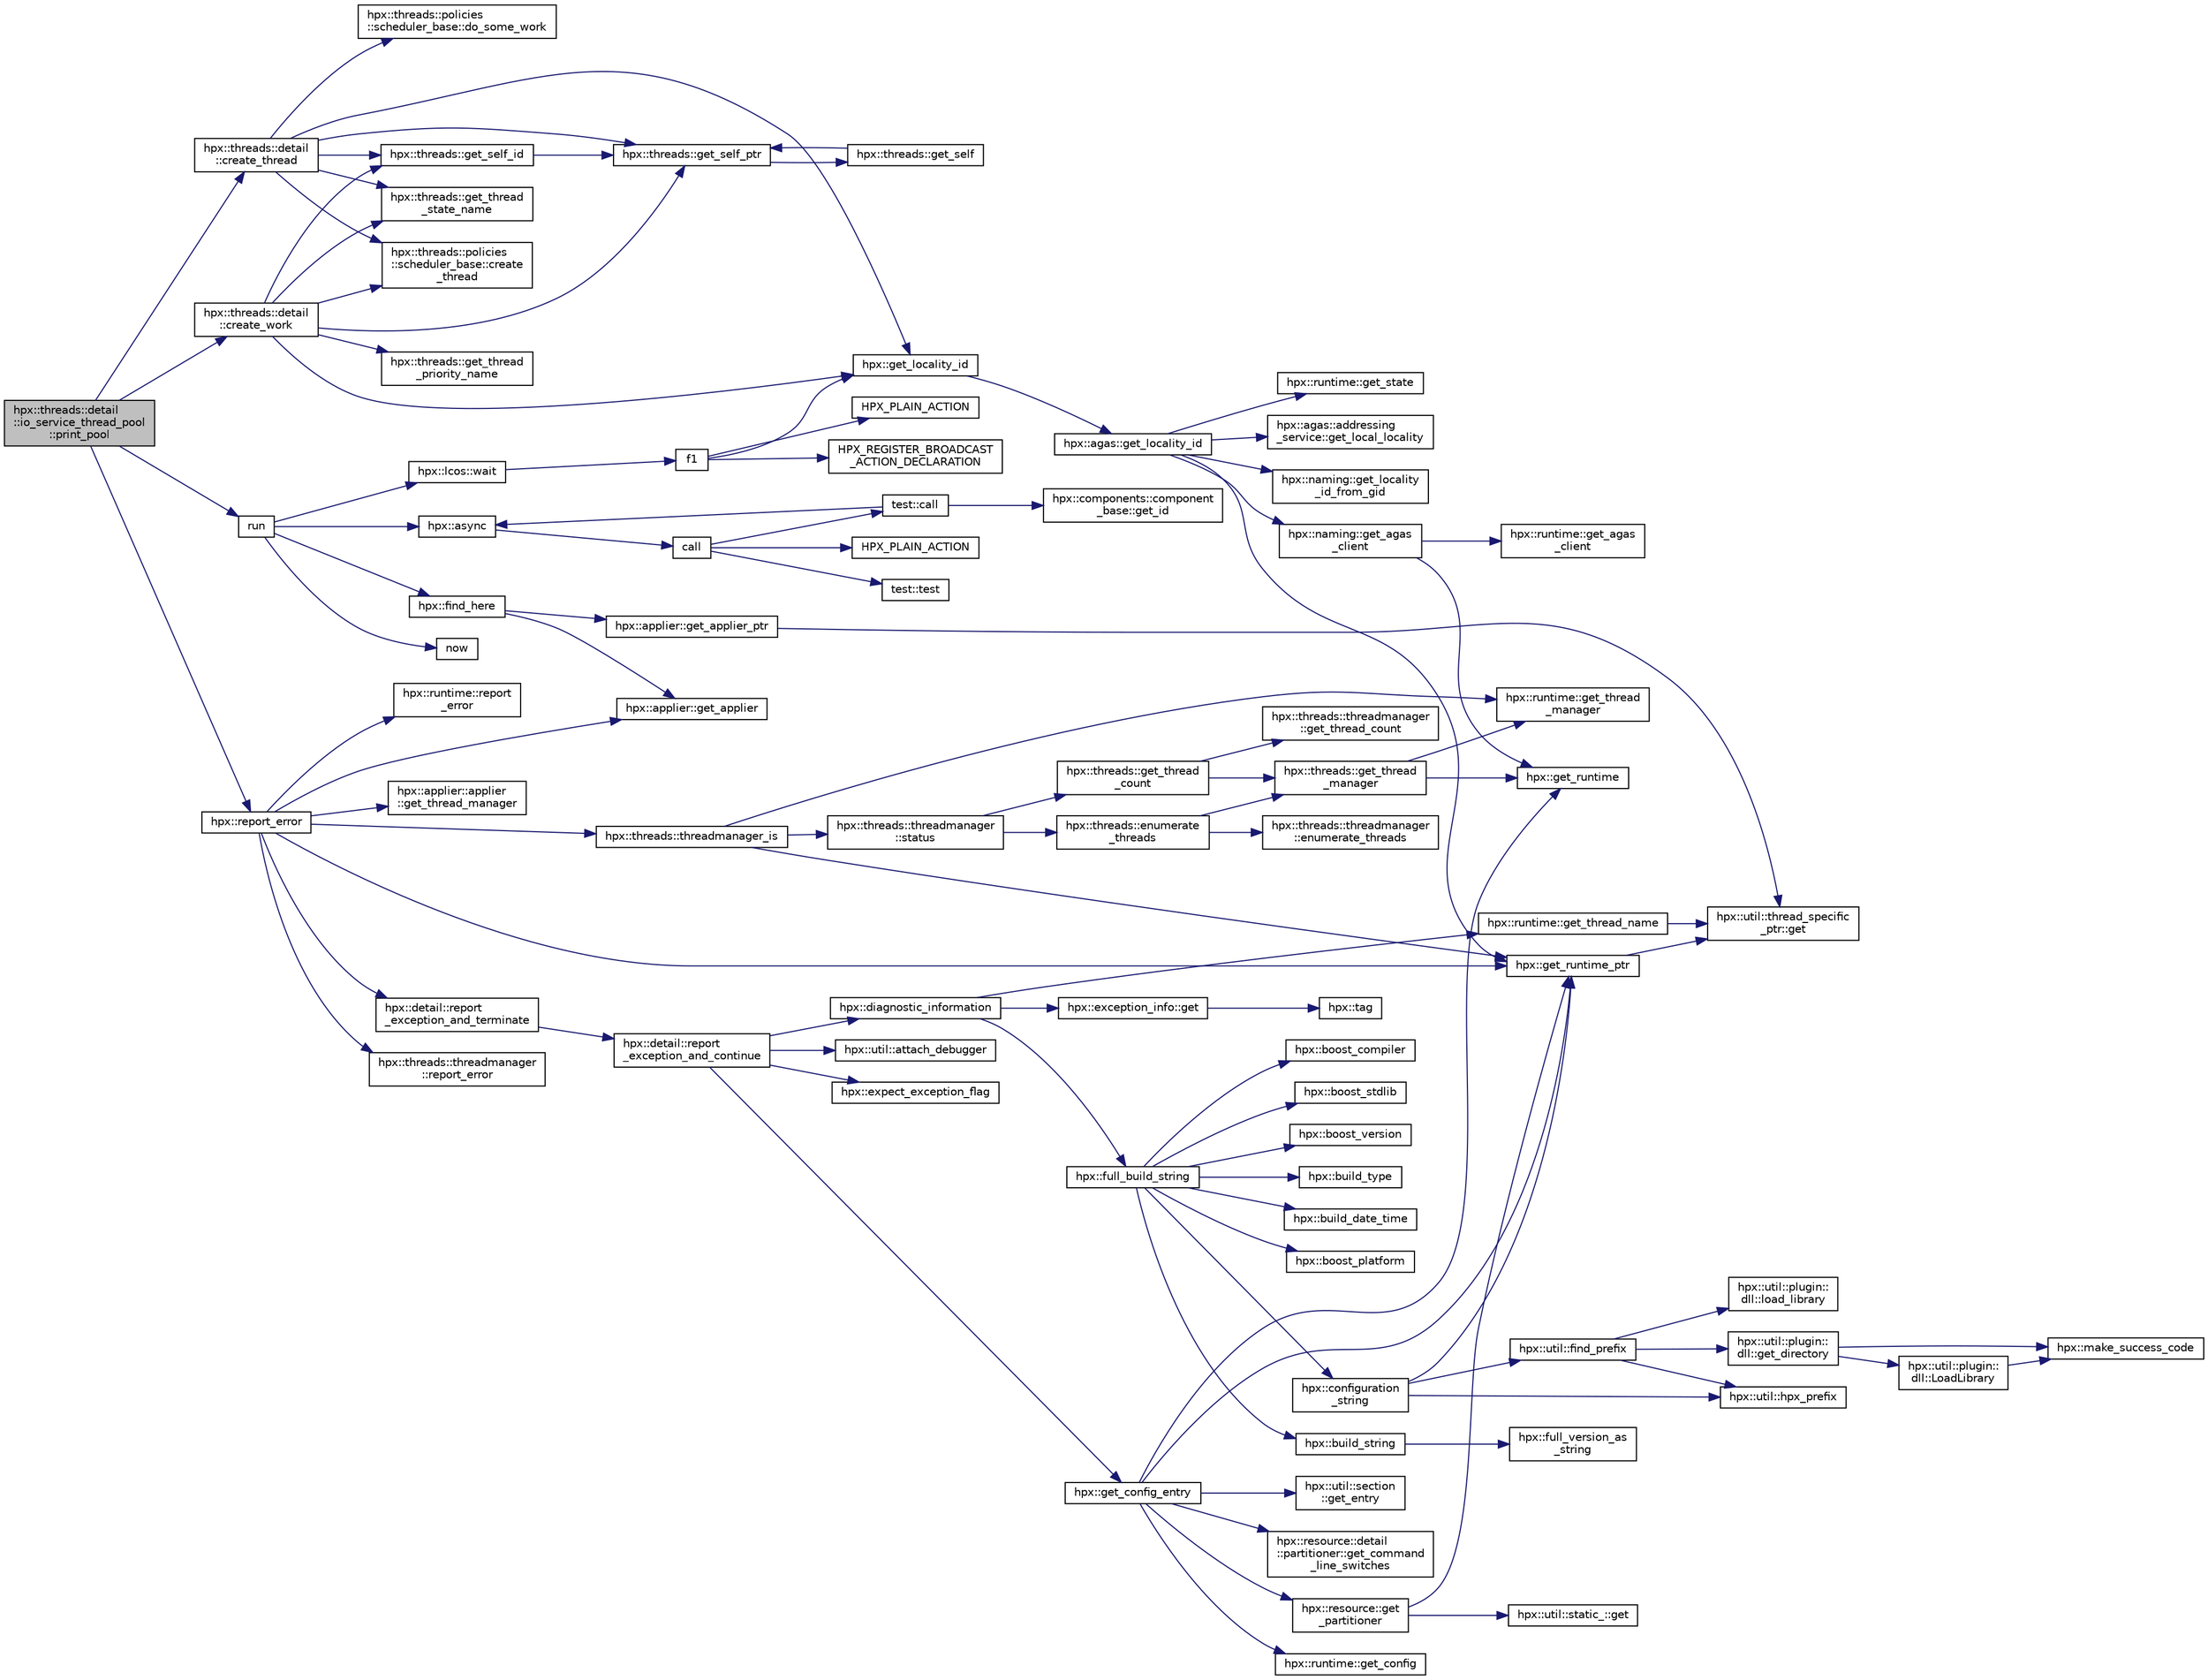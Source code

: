 digraph "hpx::threads::detail::io_service_thread_pool::print_pool"
{
  edge [fontname="Helvetica",fontsize="10",labelfontname="Helvetica",labelfontsize="10"];
  node [fontname="Helvetica",fontsize="10",shape=record];
  rankdir="LR";
  Node82 [label="hpx::threads::detail\l::io_service_thread_pool\l::print_pool",height=0.2,width=0.4,color="black", fillcolor="grey75", style="filled", fontcolor="black"];
  Node82 -> Node83 [color="midnightblue",fontsize="10",style="solid",fontname="Helvetica"];
  Node83 [label="hpx::threads::detail\l::create_thread",height=0.2,width=0.4,color="black", fillcolor="white", style="filled",URL="$d2/dd1/namespacehpx_1_1threads_1_1detail.html#a7e333273a07aca5a12fea02ff99e9e3a"];
  Node83 -> Node84 [color="midnightblue",fontsize="10",style="solid",fontname="Helvetica"];
  Node84 [label="hpx::threads::get_thread\l_state_name",height=0.2,width=0.4,color="black", fillcolor="white", style="filled",URL="$d7/d28/namespacehpx_1_1threads.html#a26f91ea8d2195f165c033241c5cd11db"];
  Node83 -> Node85 [color="midnightblue",fontsize="10",style="solid",fontname="Helvetica"];
  Node85 [label="hpx::threads::get_self_ptr",height=0.2,width=0.4,color="black", fillcolor="white", style="filled",URL="$d7/d28/namespacehpx_1_1threads.html#a22877ae347ad884cde3a51397dad6c53"];
  Node85 -> Node86 [color="midnightblue",fontsize="10",style="solid",fontname="Helvetica"];
  Node86 [label="hpx::threads::get_self",height=0.2,width=0.4,color="black", fillcolor="white", style="filled",URL="$d7/d28/namespacehpx_1_1threads.html#a07daf4d6d29233f20d66d41ab7b5b8e8"];
  Node86 -> Node85 [color="midnightblue",fontsize="10",style="solid",fontname="Helvetica"];
  Node83 -> Node87 [color="midnightblue",fontsize="10",style="solid",fontname="Helvetica"];
  Node87 [label="hpx::threads::get_self_id",height=0.2,width=0.4,color="black", fillcolor="white", style="filled",URL="$d7/d28/namespacehpx_1_1threads.html#afafe0f900b9fac3d4ed3c747625c1cfe"];
  Node87 -> Node85 [color="midnightblue",fontsize="10",style="solid",fontname="Helvetica"];
  Node83 -> Node88 [color="midnightblue",fontsize="10",style="solid",fontname="Helvetica"];
  Node88 [label="hpx::get_locality_id",height=0.2,width=0.4,color="black", fillcolor="white", style="filled",URL="$d8/d83/namespacehpx.html#a158d7c54a657bb364c1704033010697b",tooltip="Return the number of the locality this function is being called from. "];
  Node88 -> Node89 [color="midnightblue",fontsize="10",style="solid",fontname="Helvetica"];
  Node89 [label="hpx::agas::get_locality_id",height=0.2,width=0.4,color="black", fillcolor="white", style="filled",URL="$dc/d54/namespacehpx_1_1agas.html#a491cc2ddecdf0f1a9129900caa6a4d3e"];
  Node89 -> Node90 [color="midnightblue",fontsize="10",style="solid",fontname="Helvetica"];
  Node90 [label="hpx::get_runtime_ptr",height=0.2,width=0.4,color="black", fillcolor="white", style="filled",URL="$d8/d83/namespacehpx.html#af29daf2bb3e01b4d6495a1742b6cce64"];
  Node90 -> Node91 [color="midnightblue",fontsize="10",style="solid",fontname="Helvetica"];
  Node91 [label="hpx::util::thread_specific\l_ptr::get",height=0.2,width=0.4,color="black", fillcolor="white", style="filled",URL="$d4/d4c/structhpx_1_1util_1_1thread__specific__ptr.html#a3b27d8520710478aa41d1f74206bdba9"];
  Node89 -> Node92 [color="midnightblue",fontsize="10",style="solid",fontname="Helvetica"];
  Node92 [label="hpx::runtime::get_state",height=0.2,width=0.4,color="black", fillcolor="white", style="filled",URL="$d0/d7b/classhpx_1_1runtime.html#ab405f80e060dac95d624520f38b0524c"];
  Node89 -> Node93 [color="midnightblue",fontsize="10",style="solid",fontname="Helvetica"];
  Node93 [label="hpx::naming::get_agas\l_client",height=0.2,width=0.4,color="black", fillcolor="white", style="filled",URL="$d4/dc9/namespacehpx_1_1naming.html#a0408fffd5d34b620712a801b0ae3b032"];
  Node93 -> Node94 [color="midnightblue",fontsize="10",style="solid",fontname="Helvetica"];
  Node94 [label="hpx::get_runtime",height=0.2,width=0.4,color="black", fillcolor="white", style="filled",URL="$d8/d83/namespacehpx.html#aef902cc6c7dd3b9fbadf34d1e850a070"];
  Node93 -> Node95 [color="midnightblue",fontsize="10",style="solid",fontname="Helvetica"];
  Node95 [label="hpx::runtime::get_agas\l_client",height=0.2,width=0.4,color="black", fillcolor="white", style="filled",URL="$d0/d7b/classhpx_1_1runtime.html#aeb5dddd30d6b9861669af8ad44d1a96a"];
  Node89 -> Node96 [color="midnightblue",fontsize="10",style="solid",fontname="Helvetica"];
  Node96 [label="hpx::agas::addressing\l_service::get_local_locality",height=0.2,width=0.4,color="black", fillcolor="white", style="filled",URL="$db/d58/structhpx_1_1agas_1_1addressing__service.html#ab52c19a37c2a7a006c6c15f90ad0539c"];
  Node89 -> Node97 [color="midnightblue",fontsize="10",style="solid",fontname="Helvetica"];
  Node97 [label="hpx::naming::get_locality\l_id_from_gid",height=0.2,width=0.4,color="black", fillcolor="white", style="filled",URL="$d4/dc9/namespacehpx_1_1naming.html#a7fd43037784560bd04fda9b49e33529f"];
  Node83 -> Node98 [color="midnightblue",fontsize="10",style="solid",fontname="Helvetica"];
  Node98 [label="hpx::threads::policies\l::scheduler_base::create\l_thread",height=0.2,width=0.4,color="black", fillcolor="white", style="filled",URL="$dd/d7e/structhpx_1_1threads_1_1policies_1_1scheduler__base.html#ad3b05cd7f363cc8e8410ce368c3794e0"];
  Node83 -> Node99 [color="midnightblue",fontsize="10",style="solid",fontname="Helvetica"];
  Node99 [label="hpx::threads::policies\l::scheduler_base::do_some_work",height=0.2,width=0.4,color="black", fillcolor="white", style="filled",URL="$dd/d7e/structhpx_1_1threads_1_1policies_1_1scheduler__base.html#a90a27580175f350d99d4a6339ec8af29"];
  Node82 -> Node100 [color="midnightblue",fontsize="10",style="solid",fontname="Helvetica"];
  Node100 [label="hpx::threads::detail\l::create_work",height=0.2,width=0.4,color="black", fillcolor="white", style="filled",URL="$d2/dd1/namespacehpx_1_1threads_1_1detail.html#ae22384a3c1b1a1940032fad068fb54b1"];
  Node100 -> Node84 [color="midnightblue",fontsize="10",style="solid",fontname="Helvetica"];
  Node100 -> Node101 [color="midnightblue",fontsize="10",style="solid",fontname="Helvetica"];
  Node101 [label="hpx::threads::get_thread\l_priority_name",height=0.2,width=0.4,color="black", fillcolor="white", style="filled",URL="$d7/d28/namespacehpx_1_1threads.html#a9c6b2fec0c1cf5b06ff83ce756ca6d42"];
  Node100 -> Node85 [color="midnightblue",fontsize="10",style="solid",fontname="Helvetica"];
  Node100 -> Node87 [color="midnightblue",fontsize="10",style="solid",fontname="Helvetica"];
  Node100 -> Node88 [color="midnightblue",fontsize="10",style="solid",fontname="Helvetica"];
  Node100 -> Node98 [color="midnightblue",fontsize="10",style="solid",fontname="Helvetica"];
  Node82 -> Node102 [color="midnightblue",fontsize="10",style="solid",fontname="Helvetica"];
  Node102 [label="hpx::report_error",height=0.2,width=0.4,color="black", fillcolor="white", style="filled",URL="$d8/d83/namespacehpx.html#ad3a47f9cb15f1800be181e4f249a0ede",tooltip="The function report_error reports the given exception to the console. "];
  Node102 -> Node103 [color="midnightblue",fontsize="10",style="solid",fontname="Helvetica"];
  Node103 [label="hpx::threads::threadmanager_is",height=0.2,width=0.4,color="black", fillcolor="white", style="filled",URL="$d7/d28/namespacehpx_1_1threads.html#a79ebd37a6bd090d20a14cc85df4b6f73"];
  Node103 -> Node90 [color="midnightblue",fontsize="10",style="solid",fontname="Helvetica"];
  Node103 -> Node104 [color="midnightblue",fontsize="10",style="solid",fontname="Helvetica"];
  Node104 [label="hpx::runtime::get_thread\l_manager",height=0.2,width=0.4,color="black", fillcolor="white", style="filled",URL="$d0/d7b/classhpx_1_1runtime.html#a865b12d57fcd44a8d3dda3e35414f563"];
  Node103 -> Node105 [color="midnightblue",fontsize="10",style="solid",fontname="Helvetica"];
  Node105 [label="hpx::threads::threadmanager\l::status",height=0.2,width=0.4,color="black", fillcolor="white", style="filled",URL="$d5/daa/classhpx_1_1threads_1_1threadmanager.html#ad356526186c9d3ebfd1677bea135141c",tooltip="Return whether the thread manager is still running This returns the \"minimal state\", i.e. the state of the least advanced thread pool. "];
  Node105 -> Node106 [color="midnightblue",fontsize="10",style="solid",fontname="Helvetica"];
  Node106 [label="hpx::threads::get_thread\l_count",height=0.2,width=0.4,color="black", fillcolor="white", style="filled",URL="$d7/d28/namespacehpx_1_1threads.html#ae2b675b9517381442c7201c041033680"];
  Node106 -> Node107 [color="midnightblue",fontsize="10",style="solid",fontname="Helvetica"];
  Node107 [label="hpx::threads::get_thread\l_manager",height=0.2,width=0.4,color="black", fillcolor="white", style="filled",URL="$d7/d28/namespacehpx_1_1threads.html#a076973c3a53beadde7d967e22c4f6cce"];
  Node107 -> Node94 [color="midnightblue",fontsize="10",style="solid",fontname="Helvetica"];
  Node107 -> Node104 [color="midnightblue",fontsize="10",style="solid",fontname="Helvetica"];
  Node106 -> Node108 [color="midnightblue",fontsize="10",style="solid",fontname="Helvetica"];
  Node108 [label="hpx::threads::threadmanager\l::get_thread_count",height=0.2,width=0.4,color="black", fillcolor="white", style="filled",URL="$d5/daa/classhpx_1_1threads_1_1threadmanager.html#a99c0004e6ed0e91a033720b7f52ab5b8",tooltip="return the number of HPX-threads with the given state "];
  Node105 -> Node109 [color="midnightblue",fontsize="10",style="solid",fontname="Helvetica"];
  Node109 [label="hpx::threads::enumerate\l_threads",height=0.2,width=0.4,color="black", fillcolor="white", style="filled",URL="$d7/d28/namespacehpx_1_1threads.html#a5dd2cea272f81a19d4f61470851a29cf"];
  Node109 -> Node107 [color="midnightblue",fontsize="10",style="solid",fontname="Helvetica"];
  Node109 -> Node110 [color="midnightblue",fontsize="10",style="solid",fontname="Helvetica"];
  Node110 [label="hpx::threads::threadmanager\l::enumerate_threads",height=0.2,width=0.4,color="black", fillcolor="white", style="filled",URL="$d5/daa/classhpx_1_1threads_1_1threadmanager.html#a8cdd7f11e2411b7943e10fb628aab40a"];
  Node102 -> Node90 [color="midnightblue",fontsize="10",style="solid",fontname="Helvetica"];
  Node102 -> Node111 [color="midnightblue",fontsize="10",style="solid",fontname="Helvetica"];
  Node111 [label="hpx::runtime::report\l_error",height=0.2,width=0.4,color="black", fillcolor="white", style="filled",URL="$d0/d7b/classhpx_1_1runtime.html#a4145758864f4163a0dae50f0943a299a"];
  Node102 -> Node112 [color="midnightblue",fontsize="10",style="solid",fontname="Helvetica"];
  Node112 [label="hpx::detail::report\l_exception_and_terminate",height=0.2,width=0.4,color="black", fillcolor="white", style="filled",URL="$d5/dbe/namespacehpx_1_1detail.html#a9a5760040a99bb3999e3b3ab7568c2bd"];
  Node112 -> Node113 [color="midnightblue",fontsize="10",style="solid",fontname="Helvetica"];
  Node113 [label="hpx::detail::report\l_exception_and_continue",height=0.2,width=0.4,color="black", fillcolor="white", style="filled",URL="$d5/dbe/namespacehpx_1_1detail.html#ab7d43ed0cea021534098b96531ccccd4"];
  Node113 -> Node114 [color="midnightblue",fontsize="10",style="solid",fontname="Helvetica"];
  Node114 [label="hpx::expect_exception_flag",height=0.2,width=0.4,color="black", fillcolor="white", style="filled",URL="$d8/d83/namespacehpx.html#ab67c753a0a830fd90332e88a18377f90"];
  Node113 -> Node115 [color="midnightblue",fontsize="10",style="solid",fontname="Helvetica"];
  Node115 [label="hpx::get_config_entry",height=0.2,width=0.4,color="black", fillcolor="white", style="filled",URL="$d8/d83/namespacehpx.html#a097240e6744bc8905f708932da401835",tooltip="Retrieve the string value of a configuration entry given by key. "];
  Node115 -> Node90 [color="midnightblue",fontsize="10",style="solid",fontname="Helvetica"];
  Node115 -> Node94 [color="midnightblue",fontsize="10",style="solid",fontname="Helvetica"];
  Node115 -> Node116 [color="midnightblue",fontsize="10",style="solid",fontname="Helvetica"];
  Node116 [label="hpx::runtime::get_config",height=0.2,width=0.4,color="black", fillcolor="white", style="filled",URL="$d0/d7b/classhpx_1_1runtime.html#a0bfe0241e54b1fe1dd4ec181d944de43",tooltip="access configuration information "];
  Node115 -> Node117 [color="midnightblue",fontsize="10",style="solid",fontname="Helvetica"];
  Node117 [label="hpx::util::section\l::get_entry",height=0.2,width=0.4,color="black", fillcolor="white", style="filled",URL="$dd/de4/classhpx_1_1util_1_1section.html#a02ac2ca2a4490347405dec03df46af88"];
  Node115 -> Node118 [color="midnightblue",fontsize="10",style="solid",fontname="Helvetica"];
  Node118 [label="hpx::resource::get\l_partitioner",height=0.2,width=0.4,color="black", fillcolor="white", style="filled",URL="$dd/da5/namespacehpx_1_1resource.html#af91354c369d9a22a00581d6b6da7d0ee"];
  Node118 -> Node119 [color="midnightblue",fontsize="10",style="solid",fontname="Helvetica"];
  Node119 [label="hpx::util::static_::get",height=0.2,width=0.4,color="black", fillcolor="white", style="filled",URL="$d3/dbb/structhpx_1_1util_1_1static__.html#a2967c633948a3bf17a3b5405ef5a8318"];
  Node118 -> Node90 [color="midnightblue",fontsize="10",style="solid",fontname="Helvetica"];
  Node115 -> Node120 [color="midnightblue",fontsize="10",style="solid",fontname="Helvetica"];
  Node120 [label="hpx::resource::detail\l::partitioner::get_command\l_line_switches",height=0.2,width=0.4,color="black", fillcolor="white", style="filled",URL="$d0/dab/classhpx_1_1resource_1_1detail_1_1partitioner.html#a16fe01dd59b2c89bd556788b5713522e"];
  Node113 -> Node121 [color="midnightblue",fontsize="10",style="solid",fontname="Helvetica"];
  Node121 [label="hpx::util::attach_debugger",height=0.2,width=0.4,color="black", fillcolor="white", style="filled",URL="$df/dad/namespacehpx_1_1util.html#a4d53a5f5c04d022a87d71b19af5d14f3"];
  Node113 -> Node122 [color="midnightblue",fontsize="10",style="solid",fontname="Helvetica"];
  Node122 [label="hpx::diagnostic_information",height=0.2,width=0.4,color="black", fillcolor="white", style="filled",URL="$d8/d83/namespacehpx.html#af59d165ab289edc23121bae716d73b81",tooltip="Extract the diagnostic information embedded in the given exception and return a string holding a form..."];
  Node122 -> Node123 [color="midnightblue",fontsize="10",style="solid",fontname="Helvetica"];
  Node123 [label="hpx::exception_info::get",height=0.2,width=0.4,color="black", fillcolor="white", style="filled",URL="$d9/dd9/classhpx_1_1exception__info.html#a5185a3dd356feafdff056cc4004d15b4"];
  Node123 -> Node124 [color="midnightblue",fontsize="10",style="solid",fontname="Helvetica"];
  Node124 [label="hpx::tag",height=0.2,width=0.4,color="black", fillcolor="white", style="filled",URL="$d8/d83/namespacehpx.html#ab8a2c6d15512607b77dc35c2cbffbd24"];
  Node122 -> Node125 [color="midnightblue",fontsize="10",style="solid",fontname="Helvetica"];
  Node125 [label="hpx::runtime::get_thread_name",height=0.2,width=0.4,color="black", fillcolor="white", style="filled",URL="$d0/d7b/classhpx_1_1runtime.html#adeb6fca03ce5ab9019872891481aa31f",tooltip="Return the name of the calling thread. "];
  Node125 -> Node91 [color="midnightblue",fontsize="10",style="solid",fontname="Helvetica"];
  Node122 -> Node126 [color="midnightblue",fontsize="10",style="solid",fontname="Helvetica"];
  Node126 [label="hpx::full_build_string",height=0.2,width=0.4,color="black", fillcolor="white", style="filled",URL="$d8/d83/namespacehpx.html#a6356ac723faa377908f86f070bd8af50"];
  Node126 -> Node127 [color="midnightblue",fontsize="10",style="solid",fontname="Helvetica"];
  Node127 [label="hpx::configuration\l_string",height=0.2,width=0.4,color="black", fillcolor="white", style="filled",URL="$d8/d83/namespacehpx.html#a314bf4bb346f74f65dbeda6dd5c5c82f"];
  Node127 -> Node90 [color="midnightblue",fontsize="10",style="solid",fontname="Helvetica"];
  Node127 -> Node128 [color="midnightblue",fontsize="10",style="solid",fontname="Helvetica"];
  Node128 [label="hpx::util::hpx_prefix",height=0.2,width=0.4,color="black", fillcolor="white", style="filled",URL="$df/dad/namespacehpx_1_1util.html#aab21c18980f75f3cc7bd7b755bdbdc6b"];
  Node127 -> Node129 [color="midnightblue",fontsize="10",style="solid",fontname="Helvetica"];
  Node129 [label="hpx::util::find_prefix",height=0.2,width=0.4,color="black", fillcolor="white", style="filled",URL="$df/dad/namespacehpx_1_1util.html#a79cab38371db8f11ae36b86fce3cab5c"];
  Node129 -> Node130 [color="midnightblue",fontsize="10",style="solid",fontname="Helvetica"];
  Node130 [label="hpx::util::plugin::\ldll::load_library",height=0.2,width=0.4,color="black", fillcolor="white", style="filled",URL="$d0/dc3/classhpx_1_1util_1_1plugin_1_1dll.html#a38f20564e139edb102c6700703d2fa4f"];
  Node129 -> Node128 [color="midnightblue",fontsize="10",style="solid",fontname="Helvetica"];
  Node129 -> Node131 [color="midnightblue",fontsize="10",style="solid",fontname="Helvetica"];
  Node131 [label="hpx::util::plugin::\ldll::get_directory",height=0.2,width=0.4,color="black", fillcolor="white", style="filled",URL="$d0/dc3/classhpx_1_1util_1_1plugin_1_1dll.html#a4008f67f9ed808f4edd267ba01e3bbd5"];
  Node131 -> Node132 [color="midnightblue",fontsize="10",style="solid",fontname="Helvetica"];
  Node132 [label="hpx::util::plugin::\ldll::LoadLibrary",height=0.2,width=0.4,color="black", fillcolor="white", style="filled",URL="$d0/dc3/classhpx_1_1util_1_1plugin_1_1dll.html#a7f2cf014cade358a70fa428a998c3cd1"];
  Node132 -> Node133 [color="midnightblue",fontsize="10",style="solid",fontname="Helvetica"];
  Node133 [label="hpx::make_success_code",height=0.2,width=0.4,color="black", fillcolor="white", style="filled",URL="$d8/d83/namespacehpx.html#a0e8512a8f49e2a6c8185061181419d8f",tooltip="Returns error_code(hpx::success, \"success\", mode). "];
  Node131 -> Node133 [color="midnightblue",fontsize="10",style="solid",fontname="Helvetica"];
  Node126 -> Node134 [color="midnightblue",fontsize="10",style="solid",fontname="Helvetica"];
  Node134 [label="hpx::build_string",height=0.2,width=0.4,color="black", fillcolor="white", style="filled",URL="$d8/d83/namespacehpx.html#adc82209c87d55433ff5604a6fb19ca66"];
  Node134 -> Node135 [color="midnightblue",fontsize="10",style="solid",fontname="Helvetica"];
  Node135 [label="hpx::full_version_as\l_string",height=0.2,width=0.4,color="black", fillcolor="white", style="filled",URL="$d8/d83/namespacehpx.html#a0f891c85c7320001d235de4e5aba5fc3"];
  Node126 -> Node136 [color="midnightblue",fontsize="10",style="solid",fontname="Helvetica"];
  Node136 [label="hpx::boost_version",height=0.2,width=0.4,color="black", fillcolor="white", style="filled",URL="$d8/d83/namespacehpx.html#ab474bf184fe10b2f332fc14bd65c3dae"];
  Node126 -> Node137 [color="midnightblue",fontsize="10",style="solid",fontname="Helvetica"];
  Node137 [label="hpx::build_type",height=0.2,width=0.4,color="black", fillcolor="white", style="filled",URL="$d8/d83/namespacehpx.html#af7c29c62225ed585c36fbc9be38fffc0"];
  Node126 -> Node138 [color="midnightblue",fontsize="10",style="solid",fontname="Helvetica"];
  Node138 [label="hpx::build_date_time",height=0.2,width=0.4,color="black", fillcolor="white", style="filled",URL="$d8/d83/namespacehpx.html#abd3055ab7d4d58175fd6ac1512cdceec"];
  Node126 -> Node139 [color="midnightblue",fontsize="10",style="solid",fontname="Helvetica"];
  Node139 [label="hpx::boost_platform",height=0.2,width=0.4,color="black", fillcolor="white", style="filled",URL="$d8/d83/namespacehpx.html#aa1a48fe103a0bee246d73f3154523a41"];
  Node126 -> Node140 [color="midnightblue",fontsize="10",style="solid",fontname="Helvetica"];
  Node140 [label="hpx::boost_compiler",height=0.2,width=0.4,color="black", fillcolor="white", style="filled",URL="$d8/d83/namespacehpx.html#a110962f40d87fc05942376350a09ce84"];
  Node126 -> Node141 [color="midnightblue",fontsize="10",style="solid",fontname="Helvetica"];
  Node141 [label="hpx::boost_stdlib",height=0.2,width=0.4,color="black", fillcolor="white", style="filled",URL="$d8/d83/namespacehpx.html#ad9c2b7309f491f001945f8633b99a538"];
  Node102 -> Node142 [color="midnightblue",fontsize="10",style="solid",fontname="Helvetica"];
  Node142 [label="hpx::applier::get_applier",height=0.2,width=0.4,color="black", fillcolor="white", style="filled",URL="$d8/dcb/namespacehpx_1_1applier.html#aba1147ab54a476403b37f20a39b1e239"];
  Node102 -> Node143 [color="midnightblue",fontsize="10",style="solid",fontname="Helvetica"];
  Node143 [label="hpx::applier::applier\l::get_thread_manager",height=0.2,width=0.4,color="black", fillcolor="white", style="filled",URL="$da/dcb/classhpx_1_1applier_1_1applier.html#acc36d583973701e573be39da97bba866",tooltip="Access the thread-manager instance associated with this applier. "];
  Node102 -> Node144 [color="midnightblue",fontsize="10",style="solid",fontname="Helvetica"];
  Node144 [label="hpx::threads::threadmanager\l::report_error",height=0.2,width=0.4,color="black", fillcolor="white", style="filled",URL="$d5/daa/classhpx_1_1threads_1_1threadmanager.html#a5a58356c968bebc3aafc1276b5ca8ff2",tooltip="API functions forwarding to notification policy. "];
  Node82 -> Node145 [color="midnightblue",fontsize="10",style="solid",fontname="Helvetica"];
  Node145 [label="run",height=0.2,width=0.4,color="black", fillcolor="white", style="filled",URL="$df/d90/qt_8cpp.html#a7e15a887e130d217ac6841a6b3409c88"];
  Node145 -> Node146 [color="midnightblue",fontsize="10",style="solid",fontname="Helvetica"];
  Node146 [label="hpx::async",height=0.2,width=0.4,color="black", fillcolor="white", style="filled",URL="$d8/d83/namespacehpx.html#acb7d8e37b73b823956ce144f9a57eaa4"];
  Node146 -> Node147 [color="midnightblue",fontsize="10",style="solid",fontname="Helvetica"];
  Node147 [label="call",height=0.2,width=0.4,color="black", fillcolor="white", style="filled",URL="$d2/d67/promise__1620_8cpp.html#a58357f0b82bc761e1d0b9091ed563a70"];
  Node147 -> Node148 [color="midnightblue",fontsize="10",style="solid",fontname="Helvetica"];
  Node148 [label="test::test",height=0.2,width=0.4,color="black", fillcolor="white", style="filled",URL="$d8/d89/structtest.html#ab42d5ece712d716b04cb3f686f297a26"];
  Node147 -> Node149 [color="midnightblue",fontsize="10",style="solid",fontname="Helvetica"];
  Node149 [label="HPX_PLAIN_ACTION",height=0.2,width=0.4,color="black", fillcolor="white", style="filled",URL="$d2/d67/promise__1620_8cpp.html#ab96aab827a4b1fcaf66cfe0ba83fef23"];
  Node147 -> Node150 [color="midnightblue",fontsize="10",style="solid",fontname="Helvetica"];
  Node150 [label="test::call",height=0.2,width=0.4,color="black", fillcolor="white", style="filled",URL="$d8/d89/structtest.html#aeb29e7ed6518b9426ccf1344c52620ae"];
  Node150 -> Node146 [color="midnightblue",fontsize="10",style="solid",fontname="Helvetica"];
  Node150 -> Node151 [color="midnightblue",fontsize="10",style="solid",fontname="Helvetica"];
  Node151 [label="hpx::components::component\l_base::get_id",height=0.2,width=0.4,color="black", fillcolor="white", style="filled",URL="$d2/de6/classhpx_1_1components_1_1component__base.html#a4c8fd93514039bdf01c48d66d82b19cd"];
  Node145 -> Node152 [color="midnightblue",fontsize="10",style="solid",fontname="Helvetica"];
  Node152 [label="hpx::find_here",height=0.2,width=0.4,color="black", fillcolor="white", style="filled",URL="$d8/d83/namespacehpx.html#af07c1b6e26bcdfb1138643a1a2133cf4",tooltip="Return the global id representing this locality. "];
  Node152 -> Node153 [color="midnightblue",fontsize="10",style="solid",fontname="Helvetica"];
  Node153 [label="hpx::applier::get_applier_ptr",height=0.2,width=0.4,color="black", fillcolor="white", style="filled",URL="$d8/dcb/namespacehpx_1_1applier.html#a617483cf2b77ad3a0aa428ade7b35299"];
  Node153 -> Node91 [color="midnightblue",fontsize="10",style="solid",fontname="Helvetica"];
  Node152 -> Node142 [color="midnightblue",fontsize="10",style="solid",fontname="Helvetica"];
  Node145 -> Node154 [color="midnightblue",fontsize="10",style="solid",fontname="Helvetica"];
  Node154 [label="now",height=0.2,width=0.4,color="black", fillcolor="white", style="filled",URL="$de/db3/1d__stencil__1__omp_8cpp.html#a89e9667753dccfac455bd37a7a3a7b16"];
  Node145 -> Node155 [color="midnightblue",fontsize="10",style="solid",fontname="Helvetica"];
  Node155 [label="hpx::lcos::wait",height=0.2,width=0.4,color="black", fillcolor="white", style="filled",URL="$d2/dc9/namespacehpx_1_1lcos.html#afff729d1ecad56e04dee234689931b12"];
  Node155 -> Node156 [color="midnightblue",fontsize="10",style="solid",fontname="Helvetica"];
  Node156 [label="f1",height=0.2,width=0.4,color="black", fillcolor="white", style="filled",URL="$d8/d8b/broadcast_8cpp.html#a1751fbd41f2529b84514a9dbd767959a"];
  Node156 -> Node88 [color="midnightblue",fontsize="10",style="solid",fontname="Helvetica"];
  Node156 -> Node157 [color="midnightblue",fontsize="10",style="solid",fontname="Helvetica"];
  Node157 [label="HPX_PLAIN_ACTION",height=0.2,width=0.4,color="black", fillcolor="white", style="filled",URL="$d8/d8b/broadcast_8cpp.html#a19685a0394ce6a99351f7a679f6eeefc"];
  Node156 -> Node158 [color="midnightblue",fontsize="10",style="solid",fontname="Helvetica"];
  Node158 [label="HPX_REGISTER_BROADCAST\l_ACTION_DECLARATION",height=0.2,width=0.4,color="black", fillcolor="white", style="filled",URL="$d7/d38/addressing__service_8cpp.html#a573d764d9cb34eec46a4bdffcf07875f"];
}
